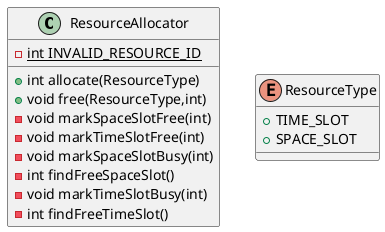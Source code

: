 @startuml
class ResourceAllocator {
- {static} int INVALID_RESOURCE_ID
+ int allocate(ResourceType)
+ void free(ResourceType,int)
- void markSpaceSlotFree(int)
- void markTimeSlotFree(int)
- void markSpaceSlotBusy(int)
- int findFreeSpaceSlot()
- void markTimeSlotBusy(int)
- int findFreeTimeSlot()
}
enum ResourceType {
+  TIME_SLOT
+  SPACE_SLOT
}
@enduml